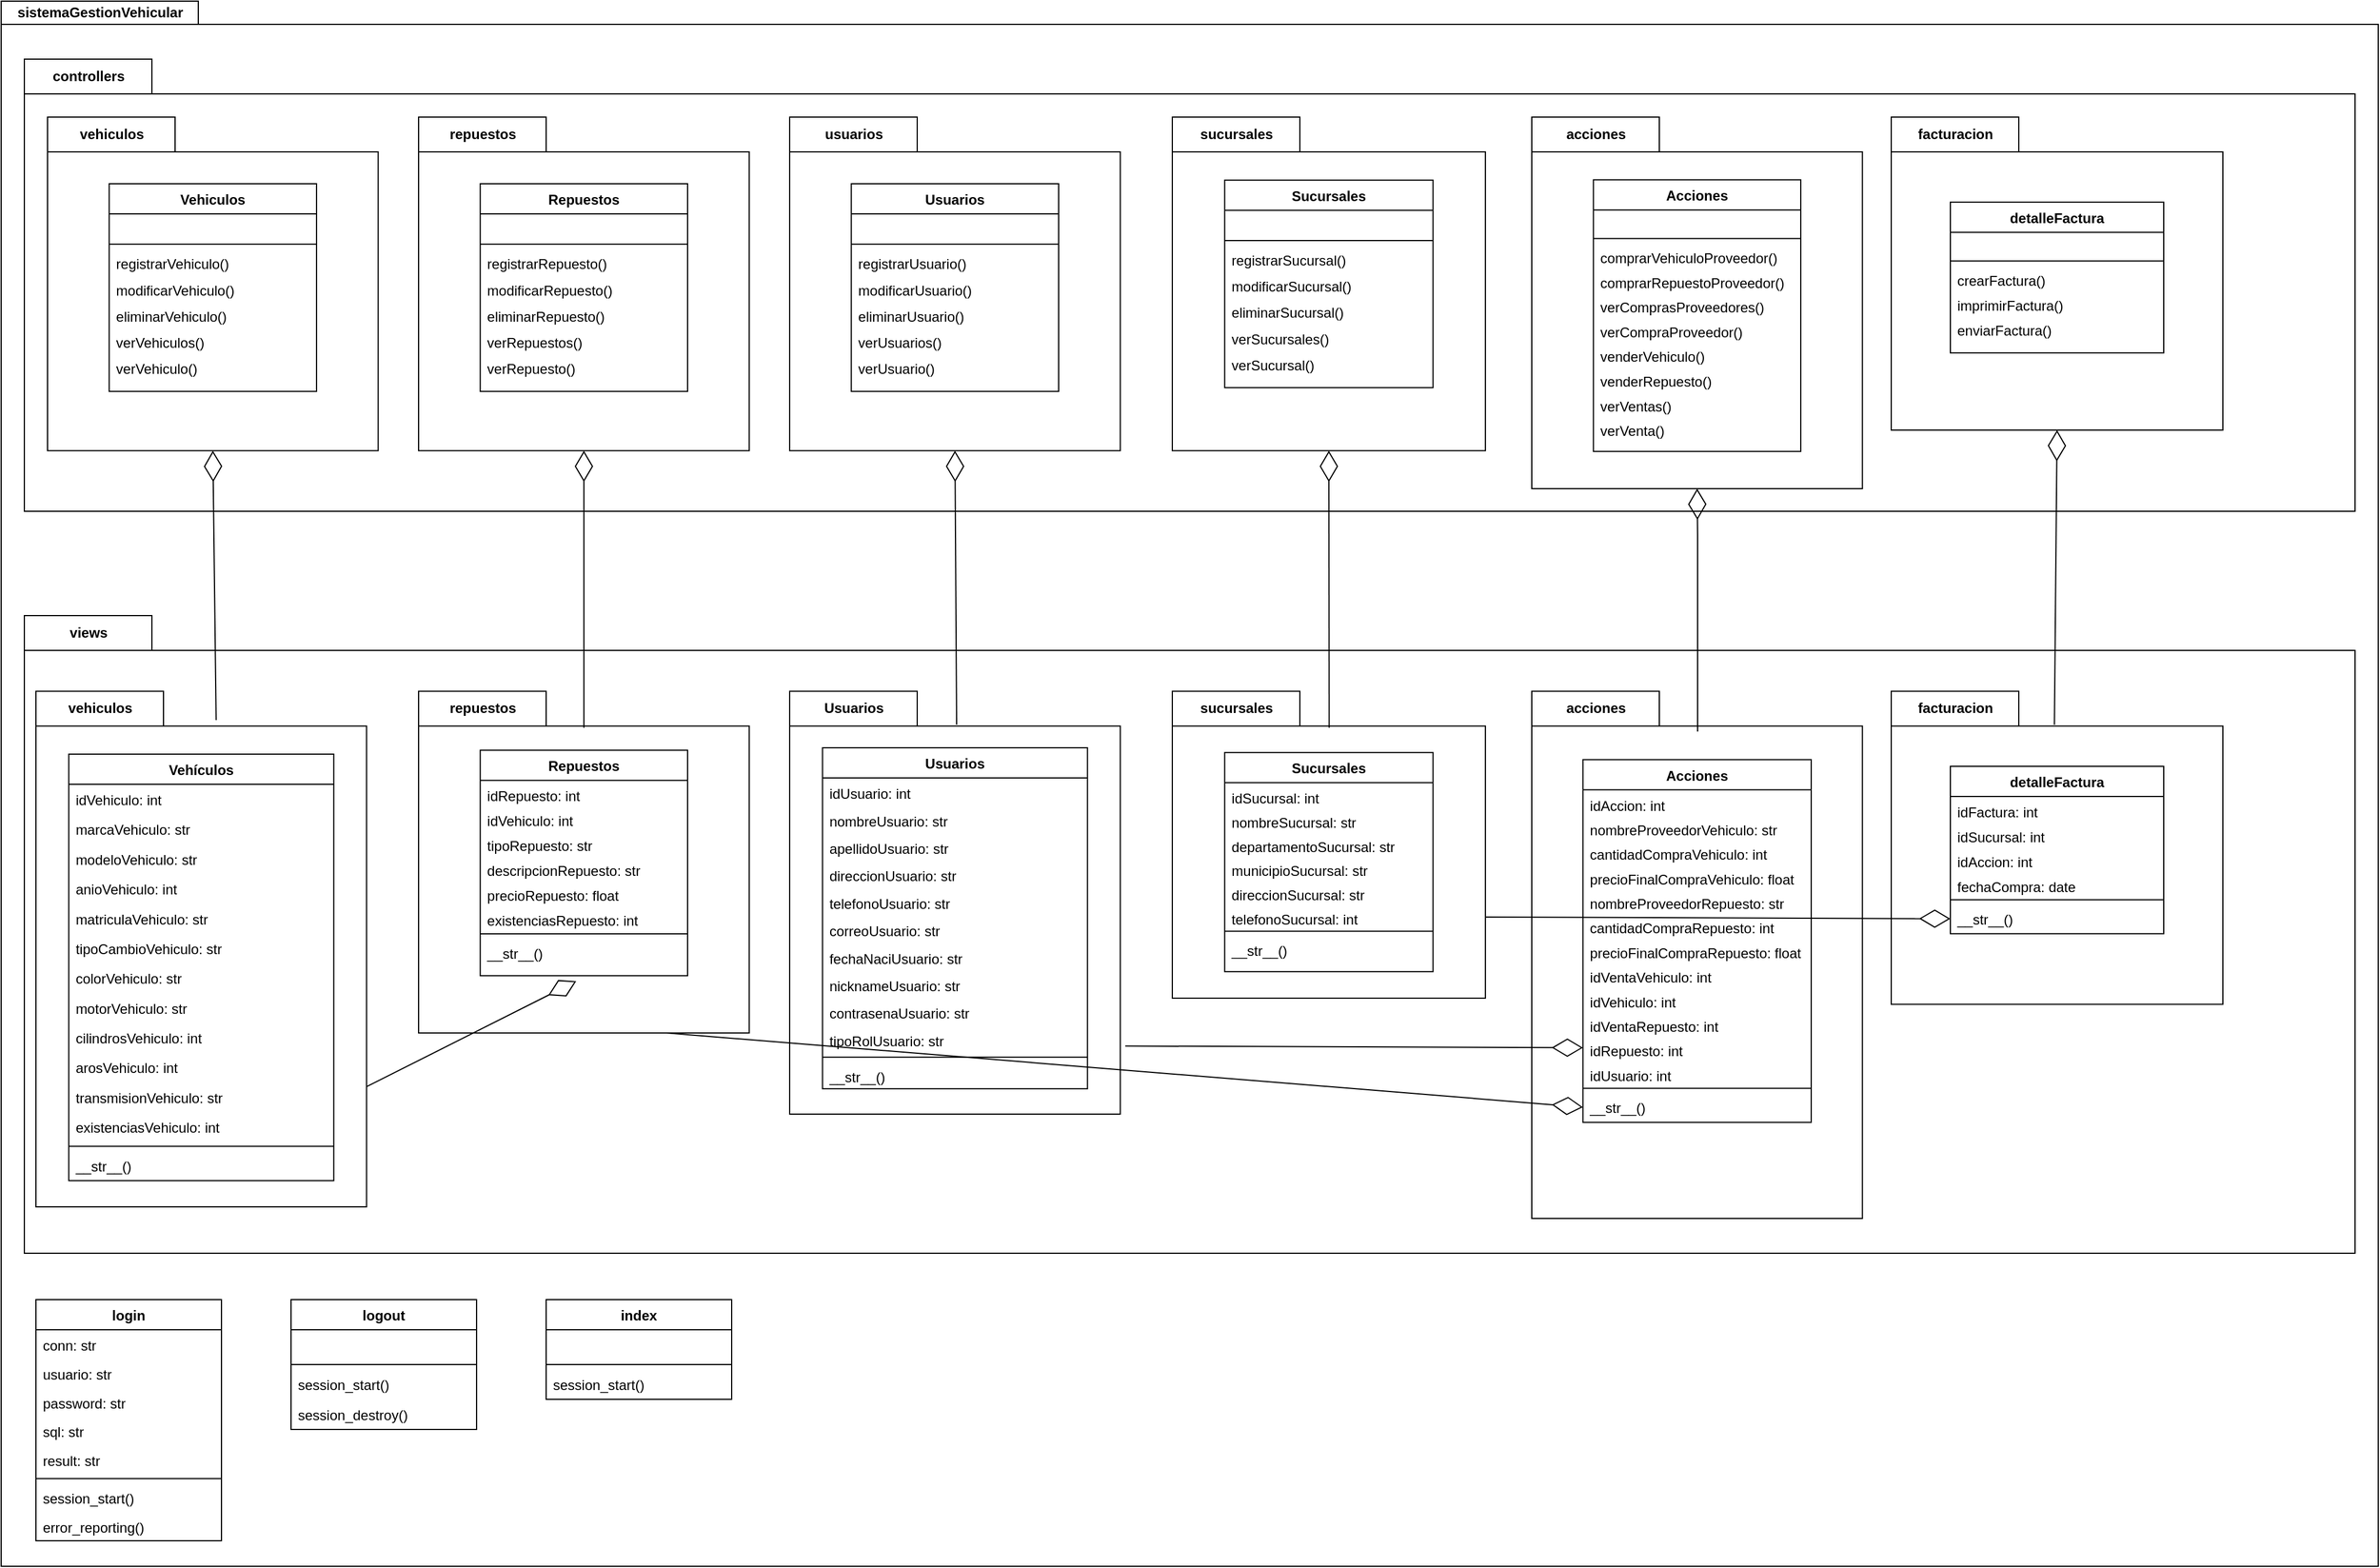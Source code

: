 <mxfile version="20.2.3" type="device"><diagram id="C5RBs43oDa-KdzZeNtuy" name="Page-1"><mxGraphModel dx="1730" dy="2134" grid="1" gridSize="10" guides="1" tooltips="1" connect="1" arrows="1" fold="1" page="1" pageScale="1" pageWidth="827" pageHeight="1169" math="0" shadow="0"><root><mxCell id="WIyWlLk6GJQsqaUBKTNV-0"/><mxCell id="WIyWlLk6GJQsqaUBKTNV-1" parent="WIyWlLk6GJQsqaUBKTNV-0"/><mxCell id="RVCmtod-pT1mDQ_tvfXK-2" value="sistemaGestionVehicular" style="shape=folder;fontStyle=1;tabWidth=170;tabHeight=20;tabPosition=left;html=1;boundedLbl=1;labelInHeader=1;container=1;collapsible=0;" parent="WIyWlLk6GJQsqaUBKTNV-1" vertex="1"><mxGeometry x="30" y="-320" width="2050" height="1350" as="geometry"/></mxCell><mxCell id="RVCmtod-pT1mDQ_tvfXK-3" value="" style="html=1;strokeColor=none;resizeWidth=1;resizeHeight=1;fillColor=none;part=1;connectable=0;allowArrows=0;deletable=0;" parent="RVCmtod-pT1mDQ_tvfXK-2" vertex="1"><mxGeometry width="1413.669" height="744.053" relative="1" as="geometry"><mxPoint y="30" as="offset"/></mxGeometry></mxCell><mxCell id="RVCmtod-pT1mDQ_tvfXK-4" value="login" style="swimlane;fontStyle=1;align=center;verticalAlign=top;childLayout=stackLayout;horizontal=1;startSize=26;horizontalStack=0;resizeParent=1;resizeParentMax=0;resizeLast=0;collapsible=1;marginBottom=0;" parent="RVCmtod-pT1mDQ_tvfXK-2" vertex="1"><mxGeometry x="30" y="1120.0" width="160" height="207.943" as="geometry"/></mxCell><mxCell id="RVCmtod-pT1mDQ_tvfXK-5" value="conn: str" style="text;strokeColor=none;fillColor=none;align=left;verticalAlign=top;spacingLeft=4;spacingRight=4;overflow=hidden;rotatable=0;points=[[0,0.5],[1,0.5]];portConstraint=eastwest;" parent="RVCmtod-pT1mDQ_tvfXK-4" vertex="1"><mxGeometry y="26" width="160" height="24.898" as="geometry"/></mxCell><mxCell id="RVCmtod-pT1mDQ_tvfXK-11" value="usuario: str" style="text;strokeColor=none;fillColor=none;align=left;verticalAlign=top;spacingLeft=4;spacingRight=4;overflow=hidden;rotatable=0;points=[[0,0.5],[1,0.5]];portConstraint=eastwest;" parent="RVCmtod-pT1mDQ_tvfXK-4" vertex="1"><mxGeometry y="50.898" width="160" height="24.898" as="geometry"/></mxCell><mxCell id="RVCmtod-pT1mDQ_tvfXK-12" value="password: str" style="text;strokeColor=none;fillColor=none;align=left;verticalAlign=top;spacingLeft=4;spacingRight=4;overflow=hidden;rotatable=0;points=[[0,0.5],[1,0.5]];portConstraint=eastwest;" parent="RVCmtod-pT1mDQ_tvfXK-4" vertex="1"><mxGeometry y="75.795" width="160" height="24.898" as="geometry"/></mxCell><mxCell id="RVCmtod-pT1mDQ_tvfXK-14" value="sql: str" style="text;strokeColor=none;fillColor=none;align=left;verticalAlign=top;spacingLeft=4;spacingRight=4;overflow=hidden;rotatable=0;points=[[0,0.5],[1,0.5]];portConstraint=eastwest;" parent="RVCmtod-pT1mDQ_tvfXK-4" vertex="1"><mxGeometry y="100.693" width="160" height="24.898" as="geometry"/></mxCell><mxCell id="RVCmtod-pT1mDQ_tvfXK-13" value="result: str" style="text;strokeColor=none;fillColor=none;align=left;verticalAlign=top;spacingLeft=4;spacingRight=4;overflow=hidden;rotatable=0;points=[[0,0.5],[1,0.5]];portConstraint=eastwest;" parent="RVCmtod-pT1mDQ_tvfXK-4" vertex="1"><mxGeometry y="125.59" width="160" height="24.898" as="geometry"/></mxCell><mxCell id="RVCmtod-pT1mDQ_tvfXK-6" value="" style="line;strokeWidth=1;fillColor=none;align=left;verticalAlign=middle;spacingTop=-1;spacingLeft=3;spacingRight=3;rotatable=0;labelPosition=right;points=[];portConstraint=eastwest;" parent="RVCmtod-pT1mDQ_tvfXK-4" vertex="1"><mxGeometry y="150.488" width="160" height="7.661" as="geometry"/></mxCell><mxCell id="RVCmtod-pT1mDQ_tvfXK-7" value="session_start()" style="text;strokeColor=none;fillColor=none;align=left;verticalAlign=top;spacingLeft=4;spacingRight=4;overflow=hidden;rotatable=0;points=[[0,0.5],[1,0.5]];portConstraint=eastwest;" parent="RVCmtod-pT1mDQ_tvfXK-4" vertex="1"><mxGeometry y="158.148" width="160" height="24.898" as="geometry"/></mxCell><mxCell id="RVCmtod-pT1mDQ_tvfXK-10" value="error_reporting()" style="text;strokeColor=none;fillColor=none;align=left;verticalAlign=top;spacingLeft=4;spacingRight=4;overflow=hidden;rotatable=0;points=[[0,0.5],[1,0.5]];portConstraint=eastwest;" parent="RVCmtod-pT1mDQ_tvfXK-4" vertex="1"><mxGeometry y="183.046" width="160" height="24.898" as="geometry"/></mxCell><mxCell id="RVCmtod-pT1mDQ_tvfXK-15" value="logout" style="swimlane;fontStyle=1;align=center;verticalAlign=top;childLayout=stackLayout;horizontal=1;startSize=26;horizontalStack=0;resizeParent=1;resizeParentMax=0;resizeLast=0;collapsible=1;marginBottom=0;" parent="RVCmtod-pT1mDQ_tvfXK-2" vertex="1"><mxGeometry x="250" y="1120" width="160" height="112" as="geometry"/></mxCell><mxCell id="RVCmtod-pT1mDQ_tvfXK-16" value=" " style="text;strokeColor=none;fillColor=none;align=left;verticalAlign=top;spacingLeft=4;spacingRight=4;overflow=hidden;rotatable=0;points=[[0,0.5],[1,0.5]];portConstraint=eastwest;" parent="RVCmtod-pT1mDQ_tvfXK-15" vertex="1"><mxGeometry y="26" width="160" height="26" as="geometry"/></mxCell><mxCell id="RVCmtod-pT1mDQ_tvfXK-17" value="" style="line;strokeWidth=1;fillColor=none;align=left;verticalAlign=middle;spacingTop=-1;spacingLeft=3;spacingRight=3;rotatable=0;labelPosition=right;points=[];portConstraint=eastwest;" parent="RVCmtod-pT1mDQ_tvfXK-15" vertex="1"><mxGeometry y="52" width="160" height="8" as="geometry"/></mxCell><mxCell id="RVCmtod-pT1mDQ_tvfXK-21" value="session_start()" style="text;strokeColor=none;fillColor=none;align=left;verticalAlign=top;spacingLeft=4;spacingRight=4;overflow=hidden;rotatable=0;points=[[0,0.5],[1,0.5]];portConstraint=eastwest;" parent="RVCmtod-pT1mDQ_tvfXK-15" vertex="1"><mxGeometry y="60" width="160" height="26" as="geometry"/></mxCell><mxCell id="RVCmtod-pT1mDQ_tvfXK-18" value="session_destroy()" style="text;strokeColor=none;fillColor=none;align=left;verticalAlign=top;spacingLeft=4;spacingRight=4;overflow=hidden;rotatable=0;points=[[0,0.5],[1,0.5]];portConstraint=eastwest;" parent="RVCmtod-pT1mDQ_tvfXK-15" vertex="1"><mxGeometry y="86" width="160" height="26" as="geometry"/></mxCell><mxCell id="bE-_r7LvuM3rxq8AzSIf-234" value="index" style="swimlane;fontStyle=1;align=center;verticalAlign=top;childLayout=stackLayout;horizontal=1;startSize=26;horizontalStack=0;resizeParent=1;resizeParentMax=0;resizeLast=0;collapsible=1;marginBottom=0;" vertex="1" parent="RVCmtod-pT1mDQ_tvfXK-2"><mxGeometry x="470" y="1120" width="160" height="86" as="geometry"/></mxCell><mxCell id="bE-_r7LvuM3rxq8AzSIf-235" value=" " style="text;strokeColor=none;fillColor=none;align=left;verticalAlign=top;spacingLeft=4;spacingRight=4;overflow=hidden;rotatable=0;points=[[0,0.5],[1,0.5]];portConstraint=eastwest;" vertex="1" parent="bE-_r7LvuM3rxq8AzSIf-234"><mxGeometry y="26" width="160" height="26" as="geometry"/></mxCell><mxCell id="bE-_r7LvuM3rxq8AzSIf-236" value="" style="line;strokeWidth=1;fillColor=none;align=left;verticalAlign=middle;spacingTop=-1;spacingLeft=3;spacingRight=3;rotatable=0;labelPosition=right;points=[];portConstraint=eastwest;" vertex="1" parent="bE-_r7LvuM3rxq8AzSIf-234"><mxGeometry y="52" width="160" height="8" as="geometry"/></mxCell><mxCell id="bE-_r7LvuM3rxq8AzSIf-237" value="session_start()" style="text;strokeColor=none;fillColor=none;align=left;verticalAlign=top;spacingLeft=4;spacingRight=4;overflow=hidden;rotatable=0;points=[[0,0.5],[1,0.5]];portConstraint=eastwest;" vertex="1" parent="bE-_r7LvuM3rxq8AzSIf-234"><mxGeometry y="60" width="160" height="26" as="geometry"/></mxCell><mxCell id="RVCmtod-pT1mDQ_tvfXK-27" value="controllers" style="shape=folder;fontStyle=1;tabWidth=110;tabHeight=30;tabPosition=left;html=1;boundedLbl=1;labelInHeader=1;container=1;collapsible=0;" parent="RVCmtod-pT1mDQ_tvfXK-2" vertex="1"><mxGeometry x="20" y="50" width="2010" height="390" as="geometry"/></mxCell><mxCell id="RVCmtod-pT1mDQ_tvfXK-28" value="" style="html=1;strokeColor=none;resizeWidth=1;resizeHeight=1;fillColor=none;part=1;connectable=0;allowArrows=0;deletable=0;" parent="RVCmtod-pT1mDQ_tvfXK-27" vertex="1"><mxGeometry width="1546.568" height="211.406" relative="1" as="geometry"><mxPoint y="30" as="offset"/></mxGeometry></mxCell><mxCell id="bE-_r7LvuM3rxq8AzSIf-43" value="vehiculos" style="shape=folder;fontStyle=1;tabWidth=110;tabHeight=30;tabPosition=left;html=1;boundedLbl=1;labelInHeader=1;container=1;collapsible=0;" vertex="1" parent="RVCmtod-pT1mDQ_tvfXK-27"><mxGeometry x="20" y="50.001" width="285.14" height="287.757" as="geometry"/></mxCell><mxCell id="bE-_r7LvuM3rxq8AzSIf-44" value="" style="html=1;strokeColor=none;resizeWidth=1;resizeHeight=1;fillColor=none;part=1;connectable=0;allowArrows=0;deletable=0;" vertex="1" parent="bE-_r7LvuM3rxq8AzSIf-43"><mxGeometry width="285.14" height="139.639" relative="1" as="geometry"><mxPoint y="30" as="offset"/></mxGeometry></mxCell><mxCell id="bE-_r7LvuM3rxq8AzSIf-45" value="Vehiculos" style="swimlane;fontStyle=1;align=center;verticalAlign=top;childLayout=stackLayout;horizontal=1;startSize=26;horizontalStack=0;resizeParent=1;resizeParentMax=0;resizeLast=0;collapsible=1;marginBottom=0;" vertex="1" parent="bE-_r7LvuM3rxq8AzSIf-43"><mxGeometry x="53.163" y="57.556" width="178.81" height="179.103" as="geometry"/></mxCell><mxCell id="bE-_r7LvuM3rxq8AzSIf-46" value=" " style="text;strokeColor=none;fillColor=none;align=left;verticalAlign=top;spacingLeft=4;spacingRight=4;overflow=hidden;rotatable=0;points=[[0,0.5],[1,0.5]];portConstraint=eastwest;" vertex="1" parent="bE-_r7LvuM3rxq8AzSIf-45"><mxGeometry y="26" width="178.81" height="22.628" as="geometry"/></mxCell><mxCell id="bE-_r7LvuM3rxq8AzSIf-47" value="" style="line;strokeWidth=1;fillColor=none;align=left;verticalAlign=middle;spacingTop=-1;spacingLeft=3;spacingRight=3;rotatable=0;labelPosition=right;points=[];portConstraint=eastwest;" vertex="1" parent="bE-_r7LvuM3rxq8AzSIf-45"><mxGeometry y="48.628" width="178.81" height="6.962" as="geometry"/></mxCell><mxCell id="bE-_r7LvuM3rxq8AzSIf-48" value="registrarVehiculo()" style="text;strokeColor=none;fillColor=none;align=left;verticalAlign=top;spacingLeft=4;spacingRight=4;overflow=hidden;rotatable=0;points=[[0,0.5],[1,0.5]];portConstraint=eastwest;" vertex="1" parent="bE-_r7LvuM3rxq8AzSIf-45"><mxGeometry y="55.59" width="178.81" height="22.628" as="geometry"/></mxCell><mxCell id="bE-_r7LvuM3rxq8AzSIf-49" value="modificarVehiculo()" style="text;strokeColor=none;fillColor=none;align=left;verticalAlign=top;spacingLeft=4;spacingRight=4;overflow=hidden;rotatable=0;points=[[0,0.5],[1,0.5]];portConstraint=eastwest;" vertex="1" parent="bE-_r7LvuM3rxq8AzSIf-45"><mxGeometry y="78.217" width="178.81" height="22.628" as="geometry"/></mxCell><mxCell id="bE-_r7LvuM3rxq8AzSIf-50" value="eliminarVehiculo()" style="text;strokeColor=none;fillColor=none;align=left;verticalAlign=top;spacingLeft=4;spacingRight=4;overflow=hidden;rotatable=0;points=[[0,0.5],[1,0.5]];portConstraint=eastwest;" vertex="1" parent="bE-_r7LvuM3rxq8AzSIf-45"><mxGeometry y="100.845" width="178.81" height="22.628" as="geometry"/></mxCell><mxCell id="bE-_r7LvuM3rxq8AzSIf-51" value="verVehiculos()" style="text;strokeColor=none;fillColor=none;align=left;verticalAlign=top;spacingLeft=4;spacingRight=4;overflow=hidden;rotatable=0;points=[[0,0.5],[1,0.5]];portConstraint=eastwest;" vertex="1" parent="bE-_r7LvuM3rxq8AzSIf-45"><mxGeometry y="123.472" width="178.81" height="22.628" as="geometry"/></mxCell><mxCell id="bE-_r7LvuM3rxq8AzSIf-52" value="verVehiculo()" style="text;strokeColor=none;fillColor=none;align=left;verticalAlign=top;spacingLeft=4;spacingRight=4;overflow=hidden;rotatable=0;points=[[0,0.5],[1,0.5]];portConstraint=eastwest;" vertex="1" parent="bE-_r7LvuM3rxq8AzSIf-45"><mxGeometry y="146.1" width="178.81" height="33.003" as="geometry"/></mxCell><mxCell id="bE-_r7LvuM3rxq8AzSIf-32" value="repuestos" style="shape=folder;fontStyle=1;tabWidth=110;tabHeight=30;tabPosition=left;html=1;boundedLbl=1;labelInHeader=1;container=1;collapsible=0;" vertex="1" parent="RVCmtod-pT1mDQ_tvfXK-27"><mxGeometry x="340" y="50.001" width="285.14" height="287.757" as="geometry"/></mxCell><mxCell id="bE-_r7LvuM3rxq8AzSIf-33" value="" style="html=1;strokeColor=none;resizeWidth=1;resizeHeight=1;fillColor=none;part=1;connectable=0;allowArrows=0;deletable=0;" vertex="1" parent="bE-_r7LvuM3rxq8AzSIf-32"><mxGeometry width="285.14" height="139.639" relative="1" as="geometry"><mxPoint y="30" as="offset"/></mxGeometry></mxCell><mxCell id="bE-_r7LvuM3rxq8AzSIf-34" value="Repuestos" style="swimlane;fontStyle=1;align=center;verticalAlign=top;childLayout=stackLayout;horizontal=1;startSize=26;horizontalStack=0;resizeParent=1;resizeParentMax=0;resizeLast=0;collapsible=1;marginBottom=0;" vertex="1" parent="bE-_r7LvuM3rxq8AzSIf-32"><mxGeometry x="53.163" y="57.556" width="178.81" height="179.103" as="geometry"/></mxCell><mxCell id="bE-_r7LvuM3rxq8AzSIf-35" value=" " style="text;strokeColor=none;fillColor=none;align=left;verticalAlign=top;spacingLeft=4;spacingRight=4;overflow=hidden;rotatable=0;points=[[0,0.5],[1,0.5]];portConstraint=eastwest;" vertex="1" parent="bE-_r7LvuM3rxq8AzSIf-34"><mxGeometry y="26" width="178.81" height="22.628" as="geometry"/></mxCell><mxCell id="bE-_r7LvuM3rxq8AzSIf-36" value="" style="line;strokeWidth=1;fillColor=none;align=left;verticalAlign=middle;spacingTop=-1;spacingLeft=3;spacingRight=3;rotatable=0;labelPosition=right;points=[];portConstraint=eastwest;" vertex="1" parent="bE-_r7LvuM3rxq8AzSIf-34"><mxGeometry y="48.628" width="178.81" height="6.962" as="geometry"/></mxCell><mxCell id="bE-_r7LvuM3rxq8AzSIf-37" value="registrarRepuesto()" style="text;strokeColor=none;fillColor=none;align=left;verticalAlign=top;spacingLeft=4;spacingRight=4;overflow=hidden;rotatable=0;points=[[0,0.5],[1,0.5]];portConstraint=eastwest;" vertex="1" parent="bE-_r7LvuM3rxq8AzSIf-34"><mxGeometry y="55.59" width="178.81" height="22.628" as="geometry"/></mxCell><mxCell id="bE-_r7LvuM3rxq8AzSIf-38" value="modificarRepuesto()" style="text;strokeColor=none;fillColor=none;align=left;verticalAlign=top;spacingLeft=4;spacingRight=4;overflow=hidden;rotatable=0;points=[[0,0.5],[1,0.5]];portConstraint=eastwest;" vertex="1" parent="bE-_r7LvuM3rxq8AzSIf-34"><mxGeometry y="78.217" width="178.81" height="22.628" as="geometry"/></mxCell><mxCell id="bE-_r7LvuM3rxq8AzSIf-39" value="eliminarRepuesto()" style="text;strokeColor=none;fillColor=none;align=left;verticalAlign=top;spacingLeft=4;spacingRight=4;overflow=hidden;rotatable=0;points=[[0,0.5],[1,0.5]];portConstraint=eastwest;" vertex="1" parent="bE-_r7LvuM3rxq8AzSIf-34"><mxGeometry y="100.845" width="178.81" height="22.628" as="geometry"/></mxCell><mxCell id="bE-_r7LvuM3rxq8AzSIf-40" value="verRepuestos()" style="text;strokeColor=none;fillColor=none;align=left;verticalAlign=top;spacingLeft=4;spacingRight=4;overflow=hidden;rotatable=0;points=[[0,0.5],[1,0.5]];portConstraint=eastwest;" vertex="1" parent="bE-_r7LvuM3rxq8AzSIf-34"><mxGeometry y="123.472" width="178.81" height="22.628" as="geometry"/></mxCell><mxCell id="bE-_r7LvuM3rxq8AzSIf-41" value="verRepuesto()" style="text;strokeColor=none;fillColor=none;align=left;verticalAlign=top;spacingLeft=4;spacingRight=4;overflow=hidden;rotatable=0;points=[[0,0.5],[1,0.5]];portConstraint=eastwest;" vertex="1" parent="bE-_r7LvuM3rxq8AzSIf-34"><mxGeometry y="146.1" width="178.81" height="33.003" as="geometry"/></mxCell><mxCell id="RVCmtod-pT1mDQ_tvfXK-29" value="usuarios" style="shape=folder;fontStyle=1;tabWidth=110;tabHeight=30;tabPosition=left;html=1;boundedLbl=1;labelInHeader=1;container=1;collapsible=0;" parent="RVCmtod-pT1mDQ_tvfXK-27" vertex="1"><mxGeometry x="660" y="50.001" width="285.14" height="287.757" as="geometry"/></mxCell><mxCell id="RVCmtod-pT1mDQ_tvfXK-30" value="" style="html=1;strokeColor=none;resizeWidth=1;resizeHeight=1;fillColor=none;part=1;connectable=0;allowArrows=0;deletable=0;" parent="RVCmtod-pT1mDQ_tvfXK-29" vertex="1"><mxGeometry width="285.14" height="139.639" relative="1" as="geometry"><mxPoint y="30" as="offset"/></mxGeometry></mxCell><mxCell id="bE-_r7LvuM3rxq8AzSIf-16" value="Usuarios" style="swimlane;fontStyle=1;align=center;verticalAlign=top;childLayout=stackLayout;horizontal=1;startSize=26;horizontalStack=0;resizeParent=1;resizeParentMax=0;resizeLast=0;collapsible=1;marginBottom=0;" vertex="1" parent="RVCmtod-pT1mDQ_tvfXK-29"><mxGeometry x="53.16" y="57.553" width="178.81" height="179.103" as="geometry"/></mxCell><mxCell id="bE-_r7LvuM3rxq8AzSIf-17" value=" " style="text;strokeColor=none;fillColor=none;align=left;verticalAlign=top;spacingLeft=4;spacingRight=4;overflow=hidden;rotatable=0;points=[[0,0.5],[1,0.5]];portConstraint=eastwest;" vertex="1" parent="bE-_r7LvuM3rxq8AzSIf-16"><mxGeometry y="26" width="178.81" height="22.628" as="geometry"/></mxCell><mxCell id="bE-_r7LvuM3rxq8AzSIf-26" value="" style="line;strokeWidth=1;fillColor=none;align=left;verticalAlign=middle;spacingTop=-1;spacingLeft=3;spacingRight=3;rotatable=0;labelPosition=right;points=[];portConstraint=eastwest;" vertex="1" parent="bE-_r7LvuM3rxq8AzSIf-16"><mxGeometry y="48.628" width="178.81" height="6.962" as="geometry"/></mxCell><mxCell id="bE-_r7LvuM3rxq8AzSIf-27" value="registrarUsuario()" style="text;strokeColor=none;fillColor=none;align=left;verticalAlign=top;spacingLeft=4;spacingRight=4;overflow=hidden;rotatable=0;points=[[0,0.5],[1,0.5]];portConstraint=eastwest;" vertex="1" parent="bE-_r7LvuM3rxq8AzSIf-16"><mxGeometry y="55.59" width="178.81" height="22.628" as="geometry"/></mxCell><mxCell id="bE-_r7LvuM3rxq8AzSIf-28" value="modificarUsuario()" style="text;strokeColor=none;fillColor=none;align=left;verticalAlign=top;spacingLeft=4;spacingRight=4;overflow=hidden;rotatable=0;points=[[0,0.5],[1,0.5]];portConstraint=eastwest;" vertex="1" parent="bE-_r7LvuM3rxq8AzSIf-16"><mxGeometry y="78.217" width="178.81" height="22.628" as="geometry"/></mxCell><mxCell id="bE-_r7LvuM3rxq8AzSIf-29" value="eliminarUsuario()" style="text;strokeColor=none;fillColor=none;align=left;verticalAlign=top;spacingLeft=4;spacingRight=4;overflow=hidden;rotatable=0;points=[[0,0.5],[1,0.5]];portConstraint=eastwest;" vertex="1" parent="bE-_r7LvuM3rxq8AzSIf-16"><mxGeometry y="100.845" width="178.81" height="22.628" as="geometry"/></mxCell><mxCell id="bE-_r7LvuM3rxq8AzSIf-30" value="verUsuarios()" style="text;strokeColor=none;fillColor=none;align=left;verticalAlign=top;spacingLeft=4;spacingRight=4;overflow=hidden;rotatable=0;points=[[0,0.5],[1,0.5]];portConstraint=eastwest;" vertex="1" parent="bE-_r7LvuM3rxq8AzSIf-16"><mxGeometry y="123.472" width="178.81" height="22.628" as="geometry"/></mxCell><mxCell id="bE-_r7LvuM3rxq8AzSIf-31" value="verUsuario()" style="text;strokeColor=none;fillColor=none;align=left;verticalAlign=top;spacingLeft=4;spacingRight=4;overflow=hidden;rotatable=0;points=[[0,0.5],[1,0.5]];portConstraint=eastwest;" vertex="1" parent="bE-_r7LvuM3rxq8AzSIf-16"><mxGeometry y="146.1" width="178.81" height="33.003" as="geometry"/></mxCell><mxCell id="bE-_r7LvuM3rxq8AzSIf-53" value="sucursales" style="shape=folder;fontStyle=1;tabWidth=110;tabHeight=30;tabPosition=left;html=1;boundedLbl=1;labelInHeader=1;container=1;collapsible=0;" vertex="1" parent="RVCmtod-pT1mDQ_tvfXK-27"><mxGeometry x="990" y="50" width="270" height="287.76" as="geometry"/></mxCell><mxCell id="bE-_r7LvuM3rxq8AzSIf-54" value="" style="html=1;strokeColor=none;resizeWidth=1;resizeHeight=1;fillColor=none;part=1;connectable=0;allowArrows=0;deletable=0;" vertex="1" parent="bE-_r7LvuM3rxq8AzSIf-53"><mxGeometry width="270" height="139.641" relative="1" as="geometry"><mxPoint y="30" as="offset"/></mxGeometry></mxCell><mxCell id="bE-_r7LvuM3rxq8AzSIf-55" value="Sucursales" style="swimlane;fontStyle=1;align=center;verticalAlign=top;childLayout=stackLayout;horizontal=1;startSize=26;horizontalStack=0;resizeParent=1;resizeParentMax=0;resizeLast=0;collapsible=1;marginBottom=0;" vertex="1" parent="bE-_r7LvuM3rxq8AzSIf-53"><mxGeometry x="45.17" y="54.33" width="179.66" height="179.105" as="geometry"/></mxCell><mxCell id="bE-_r7LvuM3rxq8AzSIf-56" value=" " style="text;strokeColor=none;fillColor=none;align=left;verticalAlign=top;spacingLeft=4;spacingRight=4;overflow=hidden;rotatable=0;points=[[0,0.5],[1,0.5]];portConstraint=eastwest;" vertex="1" parent="bE-_r7LvuM3rxq8AzSIf-55"><mxGeometry y="26" width="179.66" height="22.628" as="geometry"/></mxCell><mxCell id="bE-_r7LvuM3rxq8AzSIf-57" value="" style="line;strokeWidth=1;fillColor=none;align=left;verticalAlign=middle;spacingTop=-1;spacingLeft=3;spacingRight=3;rotatable=0;labelPosition=right;points=[];portConstraint=eastwest;" vertex="1" parent="bE-_r7LvuM3rxq8AzSIf-55"><mxGeometry y="48.628" width="179.66" height="6.962" as="geometry"/></mxCell><mxCell id="bE-_r7LvuM3rxq8AzSIf-58" value="registrarSucursal()" style="text;strokeColor=none;fillColor=none;align=left;verticalAlign=top;spacingLeft=4;spacingRight=4;overflow=hidden;rotatable=0;points=[[0,0.5],[1,0.5]];portConstraint=eastwest;" vertex="1" parent="bE-_r7LvuM3rxq8AzSIf-55"><mxGeometry y="55.59" width="179.66" height="22.628" as="geometry"/></mxCell><mxCell id="bE-_r7LvuM3rxq8AzSIf-59" value="modificarSucursal()" style="text;strokeColor=none;fillColor=none;align=left;verticalAlign=top;spacingLeft=4;spacingRight=4;overflow=hidden;rotatable=0;points=[[0,0.5],[1,0.5]];portConstraint=eastwest;" vertex="1" parent="bE-_r7LvuM3rxq8AzSIf-55"><mxGeometry y="78.218" width="179.66" height="22.628" as="geometry"/></mxCell><mxCell id="bE-_r7LvuM3rxq8AzSIf-60" value="eliminarSucursal()" style="text;strokeColor=none;fillColor=none;align=left;verticalAlign=top;spacingLeft=4;spacingRight=4;overflow=hidden;rotatable=0;points=[[0,0.5],[1,0.5]];portConstraint=eastwest;" vertex="1" parent="bE-_r7LvuM3rxq8AzSIf-55"><mxGeometry y="100.846" width="179.66" height="22.628" as="geometry"/></mxCell><mxCell id="bE-_r7LvuM3rxq8AzSIf-61" value="verSucursales()" style="text;strokeColor=none;fillColor=none;align=left;verticalAlign=top;spacingLeft=4;spacingRight=4;overflow=hidden;rotatable=0;points=[[0,0.5],[1,0.5]];portConstraint=eastwest;" vertex="1" parent="bE-_r7LvuM3rxq8AzSIf-55"><mxGeometry y="123.473" width="179.66" height="22.628" as="geometry"/></mxCell><mxCell id="bE-_r7LvuM3rxq8AzSIf-62" value="verSucursal()" style="text;strokeColor=none;fillColor=none;align=left;verticalAlign=top;spacingLeft=4;spacingRight=4;overflow=hidden;rotatable=0;points=[[0,0.5],[1,0.5]];portConstraint=eastwest;" vertex="1" parent="bE-_r7LvuM3rxq8AzSIf-55"><mxGeometry y="146.101" width="179.66" height="33.004" as="geometry"/></mxCell><mxCell id="bE-_r7LvuM3rxq8AzSIf-63" value="acciones" style="shape=folder;fontStyle=1;tabWidth=110;tabHeight=30;tabPosition=left;html=1;boundedLbl=1;labelInHeader=1;container=1;collapsible=0;" vertex="1" parent="RVCmtod-pT1mDQ_tvfXK-27"><mxGeometry x="1300" y="50" width="285.14" height="320.46" as="geometry"/></mxCell><mxCell id="bE-_r7LvuM3rxq8AzSIf-64" value="" style="html=1;strokeColor=none;resizeWidth=1;resizeHeight=1;fillColor=none;part=1;connectable=0;allowArrows=0;deletable=0;" vertex="1" parent="bE-_r7LvuM3rxq8AzSIf-63"><mxGeometry width="285.14" height="155.509" relative="1" as="geometry"><mxPoint y="30" as="offset"/></mxGeometry></mxCell><mxCell id="bE-_r7LvuM3rxq8AzSIf-65" value="Acciones" style="swimlane;fontStyle=1;align=center;verticalAlign=top;childLayout=stackLayout;horizontal=1;startSize=26;horizontalStack=0;resizeParent=1;resizeParentMax=0;resizeLast=0;collapsible=1;marginBottom=0;" vertex="1" parent="bE-_r7LvuM3rxq8AzSIf-63"><mxGeometry x="53.16" y="54.171" width="178.81" height="234.222" as="geometry"/></mxCell><mxCell id="bE-_r7LvuM3rxq8AzSIf-66" value=" " style="text;strokeColor=none;fillColor=none;align=left;verticalAlign=top;spacingLeft=4;spacingRight=4;overflow=hidden;rotatable=0;points=[[0,0.5],[1,0.5]];portConstraint=eastwest;" vertex="1" parent="bE-_r7LvuM3rxq8AzSIf-65"><mxGeometry y="26" width="178.81" height="21.298" as="geometry"/></mxCell><mxCell id="bE-_r7LvuM3rxq8AzSIf-67" value="" style="line;strokeWidth=1;fillColor=none;align=left;verticalAlign=middle;spacingTop=-1;spacingLeft=3;spacingRight=3;rotatable=0;labelPosition=right;points=[];portConstraint=eastwest;" vertex="1" parent="bE-_r7LvuM3rxq8AzSIf-65"><mxGeometry y="47.298" width="178.81" height="6.553" as="geometry"/></mxCell><mxCell id="bE-_r7LvuM3rxq8AzSIf-73" value="comprarVehiculoProveedor()" style="text;strokeColor=none;fillColor=none;align=left;verticalAlign=top;spacingLeft=4;spacingRight=4;overflow=hidden;rotatable=0;points=[[0,0.5],[1,0.5]];portConstraint=eastwest;" vertex="1" parent="bE-_r7LvuM3rxq8AzSIf-65"><mxGeometry y="53.852" width="178.81" height="21.298" as="geometry"/></mxCell><mxCell id="bE-_r7LvuM3rxq8AzSIf-74" value="comprarRepuestoProveedor()" style="text;strokeColor=none;fillColor=none;align=left;verticalAlign=top;spacingLeft=4;spacingRight=4;overflow=hidden;rotatable=0;points=[[0,0.5],[1,0.5]];portConstraint=eastwest;" vertex="1" parent="bE-_r7LvuM3rxq8AzSIf-65"><mxGeometry y="75.15" width="178.81" height="21.298" as="geometry"/></mxCell><mxCell id="bE-_r7LvuM3rxq8AzSIf-75" value="verComprasProveedores()" style="text;strokeColor=none;fillColor=none;align=left;verticalAlign=top;spacingLeft=4;spacingRight=4;overflow=hidden;rotatable=0;points=[[0,0.5],[1,0.5]];portConstraint=eastwest;" vertex="1" parent="bE-_r7LvuM3rxq8AzSIf-65"><mxGeometry y="96.448" width="178.81" height="21.298" as="geometry"/></mxCell><mxCell id="bE-_r7LvuM3rxq8AzSIf-76" value="verCompraProveedor()" style="text;strokeColor=none;fillColor=none;align=left;verticalAlign=top;spacingLeft=4;spacingRight=4;overflow=hidden;rotatable=0;points=[[0,0.5],[1,0.5]];portConstraint=eastwest;" vertex="1" parent="bE-_r7LvuM3rxq8AzSIf-65"><mxGeometry y="117.747" width="178.81" height="21.298" as="geometry"/></mxCell><mxCell id="bE-_r7LvuM3rxq8AzSIf-68" value="venderVehiculo()" style="text;strokeColor=none;fillColor=none;align=left;verticalAlign=top;spacingLeft=4;spacingRight=4;overflow=hidden;rotatable=0;points=[[0,0.5],[1,0.5]];portConstraint=eastwest;" vertex="1" parent="bE-_r7LvuM3rxq8AzSIf-65"><mxGeometry y="139.045" width="178.81" height="21.298" as="geometry"/></mxCell><mxCell id="bE-_r7LvuM3rxq8AzSIf-69" value="venderRepuesto()" style="text;strokeColor=none;fillColor=none;align=left;verticalAlign=top;spacingLeft=4;spacingRight=4;overflow=hidden;rotatable=0;points=[[0,0.5],[1,0.5]];portConstraint=eastwest;" vertex="1" parent="bE-_r7LvuM3rxq8AzSIf-65"><mxGeometry y="160.343" width="178.81" height="21.298" as="geometry"/></mxCell><mxCell id="bE-_r7LvuM3rxq8AzSIf-70" value="verVentas()" style="text;strokeColor=none;fillColor=none;align=left;verticalAlign=top;spacingLeft=4;spacingRight=4;overflow=hidden;rotatable=0;points=[[0,0.5],[1,0.5]];portConstraint=eastwest;" vertex="1" parent="bE-_r7LvuM3rxq8AzSIf-65"><mxGeometry y="181.641" width="178.81" height="21.298" as="geometry"/></mxCell><mxCell id="bE-_r7LvuM3rxq8AzSIf-71" value="verVenta()" style="text;strokeColor=none;fillColor=none;align=left;verticalAlign=top;spacingLeft=4;spacingRight=4;overflow=hidden;rotatable=0;points=[[0,0.5],[1,0.5]];portConstraint=eastwest;" vertex="1" parent="bE-_r7LvuM3rxq8AzSIf-65"><mxGeometry y="202.94" width="178.81" height="31.282" as="geometry"/></mxCell><mxCell id="bE-_r7LvuM3rxq8AzSIf-77" value="facturacion" style="shape=folder;fontStyle=1;tabWidth=110;tabHeight=30;tabPosition=left;html=1;boundedLbl=1;labelInHeader=1;container=1;collapsible=0;" vertex="1" parent="RVCmtod-pT1mDQ_tvfXK-27"><mxGeometry x="1610" y="50" width="286" height="270" as="geometry"/></mxCell><mxCell id="bE-_r7LvuM3rxq8AzSIf-78" value="" style="html=1;strokeColor=none;resizeWidth=1;resizeHeight=1;fillColor=none;part=1;connectable=0;allowArrows=0;deletable=0;" vertex="1" parent="bE-_r7LvuM3rxq8AzSIf-77"><mxGeometry width="286" height="131.022" relative="1" as="geometry"><mxPoint y="30" as="offset"/></mxGeometry></mxCell><mxCell id="bE-_r7LvuM3rxq8AzSIf-103" value="detalleFactura" style="swimlane;fontStyle=1;align=center;verticalAlign=top;childLayout=stackLayout;horizontal=1;startSize=26;horizontalStack=0;resizeParent=1;resizeParentMax=0;resizeLast=0;collapsible=1;marginBottom=0;" vertex="1" parent="bE-_r7LvuM3rxq8AzSIf-77"><mxGeometry x="51" y="73.34" width="184" height="129.997" as="geometry"/></mxCell><mxCell id="bE-_r7LvuM3rxq8AzSIf-104" value=" " style="text;strokeColor=none;fillColor=none;align=left;verticalAlign=top;spacingLeft=4;spacingRight=4;overflow=hidden;rotatable=0;points=[[0,0.5],[1,0.5]];portConstraint=eastwest;" vertex="1" parent="bE-_r7LvuM3rxq8AzSIf-103"><mxGeometry y="26" width="184" height="21.467" as="geometry"/></mxCell><mxCell id="bE-_r7LvuM3rxq8AzSIf-105" value="" style="line;strokeWidth=1;fillColor=none;align=left;verticalAlign=middle;spacingTop=-1;spacingLeft=3;spacingRight=3;rotatable=0;labelPosition=right;points=[];portConstraint=eastwest;" vertex="1" parent="bE-_r7LvuM3rxq8AzSIf-103"><mxGeometry y="47.467" width="184" height="6.605" as="geometry"/></mxCell><mxCell id="bE-_r7LvuM3rxq8AzSIf-106" value="crearFactura()" style="text;strokeColor=none;fillColor=none;align=left;verticalAlign=top;spacingLeft=4;spacingRight=4;overflow=hidden;rotatable=0;points=[[0,0.5],[1,0.5]];portConstraint=eastwest;" vertex="1" parent="bE-_r7LvuM3rxq8AzSIf-103"><mxGeometry y="54.072" width="184" height="21.467" as="geometry"/></mxCell><mxCell id="bE-_r7LvuM3rxq8AzSIf-107" value="imprimirFactura()" style="text;strokeColor=none;fillColor=none;align=left;verticalAlign=top;spacingLeft=4;spacingRight=4;overflow=hidden;rotatable=0;points=[[0,0.5],[1,0.5]];portConstraint=eastwest;" vertex="1" parent="bE-_r7LvuM3rxq8AzSIf-103"><mxGeometry y="75.54" width="184" height="21.467" as="geometry"/></mxCell><mxCell id="bE-_r7LvuM3rxq8AzSIf-108" value="enviarFactura()" style="text;strokeColor=none;fillColor=none;align=left;verticalAlign=top;spacingLeft=4;spacingRight=4;overflow=hidden;rotatable=0;points=[[0,0.5],[1,0.5]];portConstraint=eastwest;" vertex="1" parent="bE-_r7LvuM3rxq8AzSIf-103"><mxGeometry y="97.007" width="184" height="32.99" as="geometry"/></mxCell><mxCell id="bE-_r7LvuM3rxq8AzSIf-0" value="views" style="shape=folder;fontStyle=1;tabWidth=110;tabHeight=30;tabPosition=left;html=1;boundedLbl=1;labelInHeader=1;container=1;collapsible=0;" vertex="1" parent="RVCmtod-pT1mDQ_tvfXK-2"><mxGeometry x="20" y="530" width="2010" height="550" as="geometry"/></mxCell><mxCell id="bE-_r7LvuM3rxq8AzSIf-1" value="" style="html=1;strokeColor=none;resizeWidth=1;resizeHeight=1;fillColor=none;part=1;connectable=0;allowArrows=0;deletable=0;" vertex="1" parent="bE-_r7LvuM3rxq8AzSIf-0"><mxGeometry width="2010" height="385" relative="1" as="geometry"><mxPoint y="30" as="offset"/></mxGeometry></mxCell><mxCell id="bE-_r7LvuM3rxq8AzSIf-124" value="repuestos" style="shape=folder;fontStyle=1;tabWidth=110;tabHeight=30;tabPosition=left;html=1;boundedLbl=1;labelInHeader=1;container=1;collapsible=0;" vertex="1" parent="bE-_r7LvuM3rxq8AzSIf-0"><mxGeometry x="340" y="65.19" width="285.14" height="294.81" as="geometry"/></mxCell><mxCell id="bE-_r7LvuM3rxq8AzSIf-125" value="" style="html=1;strokeColor=none;resizeWidth=1;resizeHeight=1;fillColor=none;part=1;connectable=0;allowArrows=0;deletable=0;" vertex="1" parent="bE-_r7LvuM3rxq8AzSIf-124"><mxGeometry width="285.14" height="143.062" relative="1" as="geometry"><mxPoint y="30" as="offset"/></mxGeometry></mxCell><mxCell id="bE-_r7LvuM3rxq8AzSIf-126" value="Repuestos" style="swimlane;fontStyle=1;align=center;verticalAlign=top;childLayout=stackLayout;horizontal=1;startSize=26;horizontalStack=0;resizeParent=1;resizeParentMax=0;resizeLast=0;collapsible=1;marginBottom=0;" vertex="1" parent="bE-_r7LvuM3rxq8AzSIf-124"><mxGeometry x="53.163" y="50.932" width="178.81" height="194.458" as="geometry"/></mxCell><mxCell id="bE-_r7LvuM3rxq8AzSIf-127" value="idRepuesto: int" style="text;strokeColor=none;fillColor=none;align=left;verticalAlign=top;spacingLeft=4;spacingRight=4;overflow=hidden;rotatable=0;points=[[0,0.5],[1,0.5]];portConstraint=eastwest;" vertex="1" parent="bE-_r7LvuM3rxq8AzSIf-126"><mxGeometry y="26" width="178.81" height="21.519" as="geometry"/></mxCell><mxCell id="bE-_r7LvuM3rxq8AzSIf-169" value="idVehiculo: int" style="text;strokeColor=none;fillColor=none;align=left;verticalAlign=top;spacingLeft=4;spacingRight=4;overflow=hidden;rotatable=0;points=[[0,0.5],[1,0.5]];portConstraint=eastwest;" vertex="1" parent="bE-_r7LvuM3rxq8AzSIf-126"><mxGeometry y="47.519" width="178.81" height="21.519" as="geometry"/></mxCell><mxCell id="bE-_r7LvuM3rxq8AzSIf-170" value="tipoRepuesto: str" style="text;strokeColor=none;fillColor=none;align=left;verticalAlign=top;spacingLeft=4;spacingRight=4;overflow=hidden;rotatable=0;points=[[0,0.5],[1,0.5]];portConstraint=eastwest;" vertex="1" parent="bE-_r7LvuM3rxq8AzSIf-126"><mxGeometry y="69.038" width="178.81" height="21.519" as="geometry"/></mxCell><mxCell id="bE-_r7LvuM3rxq8AzSIf-184" value="descripcionRepuesto: str" style="text;strokeColor=none;fillColor=none;align=left;verticalAlign=top;spacingLeft=4;spacingRight=4;overflow=hidden;rotatable=0;points=[[0,0.5],[1,0.5]];portConstraint=eastwest;" vertex="1" parent="bE-_r7LvuM3rxq8AzSIf-126"><mxGeometry y="90.556" width="178.81" height="21.519" as="geometry"/></mxCell><mxCell id="bE-_r7LvuM3rxq8AzSIf-171" value="precioRepuesto: float" style="text;strokeColor=none;fillColor=none;align=left;verticalAlign=top;spacingLeft=4;spacingRight=4;overflow=hidden;rotatable=0;points=[[0,0.5],[1,0.5]];portConstraint=eastwest;" vertex="1" parent="bE-_r7LvuM3rxq8AzSIf-126"><mxGeometry y="112.075" width="178.81" height="21.519" as="geometry"/></mxCell><mxCell id="bE-_r7LvuM3rxq8AzSIf-172" value="existenciasRepuesto: int" style="text;strokeColor=none;fillColor=none;align=left;verticalAlign=top;spacingLeft=4;spacingRight=4;overflow=hidden;rotatable=0;points=[[0,0.5],[1,0.5]];portConstraint=eastwest;" vertex="1" parent="bE-_r7LvuM3rxq8AzSIf-126"><mxGeometry y="133.594" width="178.81" height="21.519" as="geometry"/></mxCell><mxCell id="bE-_r7LvuM3rxq8AzSIf-128" value="" style="line;strokeWidth=1;fillColor=none;align=left;verticalAlign=middle;spacingTop=-1;spacingLeft=3;spacingRight=3;rotatable=0;labelPosition=right;points=[];portConstraint=eastwest;" vertex="1" parent="bE-_r7LvuM3rxq8AzSIf-126"><mxGeometry y="155.113" width="178.81" height="6.621" as="geometry"/></mxCell><mxCell id="bE-_r7LvuM3rxq8AzSIf-129" value="__str__()" style="text;strokeColor=none;fillColor=none;align=left;verticalAlign=top;spacingLeft=4;spacingRight=4;overflow=hidden;rotatable=0;points=[[0,0.5],[1,0.5]];portConstraint=eastwest;" vertex="1" parent="bE-_r7LvuM3rxq8AzSIf-126"><mxGeometry y="161.734" width="178.81" height="32.724" as="geometry"/></mxCell><mxCell id="bE-_r7LvuM3rxq8AzSIf-134" value="Usuarios" style="shape=folder;fontStyle=1;tabWidth=110;tabHeight=30;tabPosition=left;html=1;boundedLbl=1;labelInHeader=1;container=1;collapsible=0;" vertex="1" parent="bE-_r7LvuM3rxq8AzSIf-0"><mxGeometry x="660" y="65.19" width="285.14" height="364.81" as="geometry"/></mxCell><mxCell id="bE-_r7LvuM3rxq8AzSIf-135" value="" style="html=1;strokeColor=none;resizeWidth=1;resizeHeight=1;fillColor=none;part=1;connectable=0;allowArrows=0;deletable=0;" vertex="1" parent="bE-_r7LvuM3rxq8AzSIf-134"><mxGeometry width="285.14" height="177.031" relative="1" as="geometry"><mxPoint y="30" as="offset"/></mxGeometry></mxCell><mxCell id="bE-_r7LvuM3rxq8AzSIf-4" value="Usuarios" style="swimlane;fontStyle=1;align=center;verticalAlign=top;childLayout=stackLayout;horizontal=1;startSize=26;horizontalStack=0;resizeParent=1;resizeParentMax=0;resizeLast=0;collapsible=1;marginBottom=0;" vertex="1" parent="bE-_r7LvuM3rxq8AzSIf-134"><mxGeometry x="28.32" y="48.848" width="228.51" height="294.135" as="geometry"/></mxCell><mxCell id="bE-_r7LvuM3rxq8AzSIf-168" value="idUsuario: int" style="text;strokeColor=none;fillColor=none;align=left;verticalAlign=top;spacingLeft=4;spacingRight=4;overflow=hidden;rotatable=0;points=[[0,0.5],[1,0.5]];portConstraint=eastwest;" vertex="1" parent="bE-_r7LvuM3rxq8AzSIf-4"><mxGeometry y="26" width="228.51" height="23.713" as="geometry"/></mxCell><mxCell id="bE-_r7LvuM3rxq8AzSIf-5" value="nombreUsuario: str" style="text;strokeColor=none;fillColor=none;align=left;verticalAlign=top;spacingLeft=4;spacingRight=4;overflow=hidden;rotatable=0;points=[[0,0.5],[1,0.5]];portConstraint=eastwest;" vertex="1" parent="bE-_r7LvuM3rxq8AzSIf-4"><mxGeometry y="49.713" width="228.51" height="23.713" as="geometry"/></mxCell><mxCell id="bE-_r7LvuM3rxq8AzSIf-8" value="apellidoUsuario: str" style="text;strokeColor=none;fillColor=none;align=left;verticalAlign=top;spacingLeft=4;spacingRight=4;overflow=hidden;rotatable=0;points=[[0,0.5],[1,0.5]];portConstraint=eastwest;" vertex="1" parent="bE-_r7LvuM3rxq8AzSIf-4"><mxGeometry y="73.425" width="228.51" height="23.713" as="geometry"/></mxCell><mxCell id="bE-_r7LvuM3rxq8AzSIf-9" value="direccionUsuario: str" style="text;strokeColor=none;fillColor=none;align=left;verticalAlign=top;spacingLeft=4;spacingRight=4;overflow=hidden;rotatable=0;points=[[0,0.5],[1,0.5]];portConstraint=eastwest;" vertex="1" parent="bE-_r7LvuM3rxq8AzSIf-4"><mxGeometry y="97.138" width="228.51" height="23.713" as="geometry"/></mxCell><mxCell id="bE-_r7LvuM3rxq8AzSIf-10" value="telefonoUsuario: str" style="text;strokeColor=none;fillColor=none;align=left;verticalAlign=top;spacingLeft=4;spacingRight=4;overflow=hidden;rotatable=0;points=[[0,0.5],[1,0.5]];portConstraint=eastwest;" vertex="1" parent="bE-_r7LvuM3rxq8AzSIf-4"><mxGeometry y="120.851" width="228.51" height="23.713" as="geometry"/></mxCell><mxCell id="bE-_r7LvuM3rxq8AzSIf-11" value="correoUsuario: str" style="text;strokeColor=none;fillColor=none;align=left;verticalAlign=top;spacingLeft=4;spacingRight=4;overflow=hidden;rotatable=0;points=[[0,0.5],[1,0.5]];portConstraint=eastwest;" vertex="1" parent="bE-_r7LvuM3rxq8AzSIf-4"><mxGeometry y="144.563" width="228.51" height="23.713" as="geometry"/></mxCell><mxCell id="bE-_r7LvuM3rxq8AzSIf-12" value="fechaNaciUsuario: str" style="text;strokeColor=none;fillColor=none;align=left;verticalAlign=top;spacingLeft=4;spacingRight=4;overflow=hidden;rotatable=0;points=[[0,0.5],[1,0.5]];portConstraint=eastwest;" vertex="1" parent="bE-_r7LvuM3rxq8AzSIf-4"><mxGeometry y="168.276" width="228.51" height="23.713" as="geometry"/></mxCell><mxCell id="bE-_r7LvuM3rxq8AzSIf-13" value="nicknameUsuario: str" style="text;strokeColor=none;fillColor=none;align=left;verticalAlign=top;spacingLeft=4;spacingRight=4;overflow=hidden;rotatable=0;points=[[0,0.5],[1,0.5]];portConstraint=eastwest;" vertex="1" parent="bE-_r7LvuM3rxq8AzSIf-4"><mxGeometry y="191.989" width="228.51" height="23.713" as="geometry"/></mxCell><mxCell id="bE-_r7LvuM3rxq8AzSIf-14" value="contrasenaUsuario: str" style="text;strokeColor=none;fillColor=none;align=left;verticalAlign=top;spacingLeft=4;spacingRight=4;overflow=hidden;rotatable=0;points=[[0,0.5],[1,0.5]];portConstraint=eastwest;" vertex="1" parent="bE-_r7LvuM3rxq8AzSIf-4"><mxGeometry y="215.701" width="228.51" height="23.713" as="geometry"/></mxCell><mxCell id="bE-_r7LvuM3rxq8AzSIf-15" value="tipoRolUsuario: str" style="text;strokeColor=none;fillColor=none;align=left;verticalAlign=top;spacingLeft=4;spacingRight=4;overflow=hidden;rotatable=0;points=[[0,0.5],[1,0.5]];portConstraint=eastwest;" vertex="1" parent="bE-_r7LvuM3rxq8AzSIf-4"><mxGeometry y="239.414" width="228.51" height="23.713" as="geometry"/></mxCell><mxCell id="bE-_r7LvuM3rxq8AzSIf-6" value="" style="line;strokeWidth=1;fillColor=none;align=left;verticalAlign=middle;spacingTop=-1;spacingLeft=3;spacingRight=3;rotatable=0;labelPosition=right;points=[];portConstraint=eastwest;" vertex="1" parent="bE-_r7LvuM3rxq8AzSIf-4"><mxGeometry y="263.127" width="228.51" height="7.296" as="geometry"/></mxCell><mxCell id="bE-_r7LvuM3rxq8AzSIf-7" value="__str__()" style="text;strokeColor=none;fillColor=none;align=left;verticalAlign=top;spacingLeft=4;spacingRight=4;overflow=hidden;rotatable=0;points=[[0,0.5],[1,0.5]];portConstraint=eastwest;" vertex="1" parent="bE-_r7LvuM3rxq8AzSIf-4"><mxGeometry y="270.423" width="228.51" height="23.713" as="geometry"/></mxCell><mxCell id="bE-_r7LvuM3rxq8AzSIf-144" value="vehiculos" style="shape=folder;fontStyle=1;tabWidth=110;tabHeight=30;tabPosition=left;html=1;boundedLbl=1;labelInHeader=1;container=1;collapsible=0;" vertex="1" parent="bE-_r7LvuM3rxq8AzSIf-0"><mxGeometry x="10" y="65.19" width="285.14" height="444.81" as="geometry"/></mxCell><mxCell id="bE-_r7LvuM3rxq8AzSIf-145" value="" style="html=1;strokeColor=none;resizeWidth=1;resizeHeight=1;fillColor=none;part=1;connectable=0;allowArrows=0;deletable=0;" vertex="1" parent="bE-_r7LvuM3rxq8AzSIf-144"><mxGeometry width="285.14" height="215.852" relative="1" as="geometry"><mxPoint y="30" as="offset"/></mxGeometry></mxCell><mxCell id="bE-_r7LvuM3rxq8AzSIf-154" value="Vehículos" style="swimlane;fontStyle=1;align=center;verticalAlign=top;childLayout=stackLayout;horizontal=1;startSize=26;horizontalStack=0;resizeParent=1;resizeParentMax=0;resizeLast=0;collapsible=1;marginBottom=0;" vertex="1" parent="bE-_r7LvuM3rxq8AzSIf-144"><mxGeometry x="28.32" y="54.287" width="228.51" height="367.96" as="geometry"/></mxCell><mxCell id="bE-_r7LvuM3rxq8AzSIf-167" value="idVehiculo: int" style="text;strokeColor=none;fillColor=none;align=left;verticalAlign=top;spacingLeft=4;spacingRight=4;overflow=hidden;rotatable=0;points=[[0,0.5],[1,0.5]];portConstraint=eastwest;" vertex="1" parent="bE-_r7LvuM3rxq8AzSIf-154"><mxGeometry y="26" width="228.51" height="25.696" as="geometry"/></mxCell><mxCell id="bE-_r7LvuM3rxq8AzSIf-155" value="marcaVehiculo: str" style="text;strokeColor=none;fillColor=none;align=left;verticalAlign=top;spacingLeft=4;spacingRight=4;overflow=hidden;rotatable=0;points=[[0,0.5],[1,0.5]];portConstraint=eastwest;" vertex="1" parent="bE-_r7LvuM3rxq8AzSIf-154"><mxGeometry y="51.696" width="228.51" height="25.696" as="geometry"/></mxCell><mxCell id="bE-_r7LvuM3rxq8AzSIf-156" value="modeloVehiculo: str" style="text;strokeColor=none;fillColor=none;align=left;verticalAlign=top;spacingLeft=4;spacingRight=4;overflow=hidden;rotatable=0;points=[[0,0.5],[1,0.5]];portConstraint=eastwest;" vertex="1" parent="bE-_r7LvuM3rxq8AzSIf-154"><mxGeometry y="77.393" width="228.51" height="25.696" as="geometry"/></mxCell><mxCell id="bE-_r7LvuM3rxq8AzSIf-166" value="anioVehiculo: int" style="text;strokeColor=none;fillColor=none;align=left;verticalAlign=top;spacingLeft=4;spacingRight=4;overflow=hidden;rotatable=0;points=[[0,0.5],[1,0.5]];portConstraint=eastwest;" vertex="1" parent="bE-_r7LvuM3rxq8AzSIf-154"><mxGeometry y="103.089" width="228.51" height="25.696" as="geometry"/></mxCell><mxCell id="bE-_r7LvuM3rxq8AzSIf-157" value="matriculaVehiculo: str" style="text;strokeColor=none;fillColor=none;align=left;verticalAlign=top;spacingLeft=4;spacingRight=4;overflow=hidden;rotatable=0;points=[[0,0.5],[1,0.5]];portConstraint=eastwest;" vertex="1" parent="bE-_r7LvuM3rxq8AzSIf-154"><mxGeometry y="128.786" width="228.51" height="25.696" as="geometry"/></mxCell><mxCell id="bE-_r7LvuM3rxq8AzSIf-158" value="tipoCambioVehiculo: str" style="text;strokeColor=none;fillColor=none;align=left;verticalAlign=top;spacingLeft=4;spacingRight=4;overflow=hidden;rotatable=0;points=[[0,0.5],[1,0.5]];portConstraint=eastwest;" vertex="1" parent="bE-_r7LvuM3rxq8AzSIf-154"><mxGeometry y="154.482" width="228.51" height="25.696" as="geometry"/></mxCell><mxCell id="bE-_r7LvuM3rxq8AzSIf-159" value="colorVehiculo: str" style="text;strokeColor=none;fillColor=none;align=left;verticalAlign=top;spacingLeft=4;spacingRight=4;overflow=hidden;rotatable=0;points=[[0,0.5],[1,0.5]];portConstraint=eastwest;" vertex="1" parent="bE-_r7LvuM3rxq8AzSIf-154"><mxGeometry y="180.179" width="228.51" height="25.696" as="geometry"/></mxCell><mxCell id="bE-_r7LvuM3rxq8AzSIf-160" value="motorVehiculo: str" style="text;strokeColor=none;fillColor=none;align=left;verticalAlign=top;spacingLeft=4;spacingRight=4;overflow=hidden;rotatable=0;points=[[0,0.5],[1,0.5]];portConstraint=eastwest;" vertex="1" parent="bE-_r7LvuM3rxq8AzSIf-154"><mxGeometry y="205.875" width="228.51" height="25.696" as="geometry"/></mxCell><mxCell id="bE-_r7LvuM3rxq8AzSIf-161" value="cilindrosVehiculo: int" style="text;strokeColor=none;fillColor=none;align=left;verticalAlign=top;spacingLeft=4;spacingRight=4;overflow=hidden;rotatable=0;points=[[0,0.5],[1,0.5]];portConstraint=eastwest;" vertex="1" parent="bE-_r7LvuM3rxq8AzSIf-154"><mxGeometry y="231.572" width="228.51" height="25.696" as="geometry"/></mxCell><mxCell id="bE-_r7LvuM3rxq8AzSIf-162" value="arosVehiculo: int" style="text;strokeColor=none;fillColor=none;align=left;verticalAlign=top;spacingLeft=4;spacingRight=4;overflow=hidden;rotatable=0;points=[[0,0.5],[1,0.5]];portConstraint=eastwest;" vertex="1" parent="bE-_r7LvuM3rxq8AzSIf-154"><mxGeometry y="257.268" width="228.51" height="25.696" as="geometry"/></mxCell><mxCell id="bE-_r7LvuM3rxq8AzSIf-163" value="transmisionVehiculo: str" style="text;strokeColor=none;fillColor=none;align=left;verticalAlign=top;spacingLeft=4;spacingRight=4;overflow=hidden;rotatable=0;points=[[0,0.5],[1,0.5]];portConstraint=eastwest;" vertex="1" parent="bE-_r7LvuM3rxq8AzSIf-154"><mxGeometry y="282.964" width="228.51" height="25.696" as="geometry"/></mxCell><mxCell id="bE-_r7LvuM3rxq8AzSIf-190" value="existenciasVehiculo: int" style="text;strokeColor=none;fillColor=none;align=left;verticalAlign=top;spacingLeft=4;spacingRight=4;overflow=hidden;rotatable=0;points=[[0,0.5],[1,0.5]];portConstraint=eastwest;" vertex="1" parent="bE-_r7LvuM3rxq8AzSIf-154"><mxGeometry y="308.661" width="228.51" height="25.696" as="geometry"/></mxCell><mxCell id="bE-_r7LvuM3rxq8AzSIf-164" value="" style="line;strokeWidth=1;fillColor=none;align=left;verticalAlign=middle;spacingTop=-1;spacingLeft=3;spacingRight=3;rotatable=0;labelPosition=right;points=[];portConstraint=eastwest;" vertex="1" parent="bE-_r7LvuM3rxq8AzSIf-154"><mxGeometry y="334.357" width="228.51" height="7.907" as="geometry"/></mxCell><mxCell id="bE-_r7LvuM3rxq8AzSIf-165" value="__str__()" style="text;strokeColor=none;fillColor=none;align=left;verticalAlign=top;spacingLeft=4;spacingRight=4;overflow=hidden;rotatable=0;points=[[0,0.5],[1,0.5]];portConstraint=eastwest;" vertex="1" parent="bE-_r7LvuM3rxq8AzSIf-154"><mxGeometry y="342.264" width="228.51" height="25.696" as="geometry"/></mxCell><mxCell id="bE-_r7LvuM3rxq8AzSIf-174" value="sucursales" style="shape=folder;fontStyle=1;tabWidth=110;tabHeight=30;tabPosition=left;html=1;boundedLbl=1;labelInHeader=1;container=1;collapsible=0;" vertex="1" parent="bE-_r7LvuM3rxq8AzSIf-0"><mxGeometry x="990" y="65.19" width="270" height="264.81" as="geometry"/></mxCell><mxCell id="bE-_r7LvuM3rxq8AzSIf-175" value="" style="html=1;strokeColor=none;resizeWidth=1;resizeHeight=1;fillColor=none;part=1;connectable=0;allowArrows=0;deletable=0;" vertex="1" parent="bE-_r7LvuM3rxq8AzSIf-174"><mxGeometry width="270" height="128.504" relative="1" as="geometry"><mxPoint y="30" as="offset"/></mxGeometry></mxCell><mxCell id="bE-_r7LvuM3rxq8AzSIf-176" value="Sucursales" style="swimlane;fontStyle=1;align=center;verticalAlign=top;childLayout=stackLayout;horizontal=1;startSize=26;horizontalStack=0;resizeParent=1;resizeParentMax=0;resizeLast=0;collapsible=1;marginBottom=0;" vertex="1" parent="bE-_r7LvuM3rxq8AzSIf-174"><mxGeometry x="45.17" y="52.966" width="179.66" height="189.012" as="geometry"/></mxCell><mxCell id="bE-_r7LvuM3rxq8AzSIf-177" value="idSucursal: int" style="text;strokeColor=none;fillColor=none;align=left;verticalAlign=top;spacingLeft=4;spacingRight=4;overflow=hidden;rotatable=0;points=[[0,0.5],[1,0.5]];portConstraint=eastwest;" vertex="1" parent="bE-_r7LvuM3rxq8AzSIf-176"><mxGeometry y="26" width="179.66" height="20.823" as="geometry"/></mxCell><mxCell id="bE-_r7LvuM3rxq8AzSIf-185" value="nombreSucursal: str" style="text;strokeColor=none;fillColor=none;align=left;verticalAlign=top;spacingLeft=4;spacingRight=4;overflow=hidden;rotatable=0;points=[[0,0.5],[1,0.5]];portConstraint=eastwest;" vertex="1" parent="bE-_r7LvuM3rxq8AzSIf-176"><mxGeometry y="46.823" width="179.66" height="20.823" as="geometry"/></mxCell><mxCell id="bE-_r7LvuM3rxq8AzSIf-186" value="departamentoSucursal: str" style="text;strokeColor=none;fillColor=none;align=left;verticalAlign=top;spacingLeft=4;spacingRight=4;overflow=hidden;rotatable=0;points=[[0,0.5],[1,0.5]];portConstraint=eastwest;" vertex="1" parent="bE-_r7LvuM3rxq8AzSIf-176"><mxGeometry y="67.646" width="179.66" height="20.823" as="geometry"/></mxCell><mxCell id="bE-_r7LvuM3rxq8AzSIf-187" value="municipioSucursal: str" style="text;strokeColor=none;fillColor=none;align=left;verticalAlign=top;spacingLeft=4;spacingRight=4;overflow=hidden;rotatable=0;points=[[0,0.5],[1,0.5]];portConstraint=eastwest;" vertex="1" parent="bE-_r7LvuM3rxq8AzSIf-176"><mxGeometry y="88.469" width="179.66" height="20.823" as="geometry"/></mxCell><mxCell id="bE-_r7LvuM3rxq8AzSIf-188" value="direccionSucursal: str" style="text;strokeColor=none;fillColor=none;align=left;verticalAlign=top;spacingLeft=4;spacingRight=4;overflow=hidden;rotatable=0;points=[[0,0.5],[1,0.5]];portConstraint=eastwest;" vertex="1" parent="bE-_r7LvuM3rxq8AzSIf-176"><mxGeometry y="109.292" width="179.66" height="20.823" as="geometry"/></mxCell><mxCell id="bE-_r7LvuM3rxq8AzSIf-189" value="telefonoSucursal: int" style="text;strokeColor=none;fillColor=none;align=left;verticalAlign=top;spacingLeft=4;spacingRight=4;overflow=hidden;rotatable=0;points=[[0,0.5],[1,0.5]];portConstraint=eastwest;" vertex="1" parent="bE-_r7LvuM3rxq8AzSIf-176"><mxGeometry y="130.116" width="179.66" height="20.823" as="geometry"/></mxCell><mxCell id="bE-_r7LvuM3rxq8AzSIf-178" value="" style="line;strokeWidth=1;fillColor=none;align=left;verticalAlign=middle;spacingTop=-1;spacingLeft=3;spacingRight=3;rotatable=0;labelPosition=right;points=[];portConstraint=eastwest;" vertex="1" parent="bE-_r7LvuM3rxq8AzSIf-176"><mxGeometry y="150.939" width="179.66" height="6.407" as="geometry"/></mxCell><mxCell id="bE-_r7LvuM3rxq8AzSIf-179" value="__str__()" style="text;strokeColor=none;fillColor=none;align=left;verticalAlign=top;spacingLeft=4;spacingRight=4;overflow=hidden;rotatable=0;points=[[0,0.5],[1,0.5]];portConstraint=eastwest;" vertex="1" parent="bE-_r7LvuM3rxq8AzSIf-176"><mxGeometry y="157.346" width="179.66" height="31.666" as="geometry"/></mxCell><mxCell id="bE-_r7LvuM3rxq8AzSIf-191" value="acciones" style="shape=folder;fontStyle=1;tabWidth=110;tabHeight=30;tabPosition=left;html=1;boundedLbl=1;labelInHeader=1;container=1;collapsible=0;" vertex="1" parent="bE-_r7LvuM3rxq8AzSIf-0"><mxGeometry x="1300" y="65.19" width="285.14" height="454.81" as="geometry"/></mxCell><mxCell id="bE-_r7LvuM3rxq8AzSIf-192" value="" style="html=1;strokeColor=none;resizeWidth=1;resizeHeight=1;fillColor=none;part=1;connectable=0;allowArrows=0;deletable=0;" vertex="1" parent="bE-_r7LvuM3rxq8AzSIf-191"><mxGeometry width="285.14" height="220.705" relative="1" as="geometry"><mxPoint y="30" as="offset"/></mxGeometry></mxCell><mxCell id="bE-_r7LvuM3rxq8AzSIf-193" value="Acciones" style="swimlane;fontStyle=1;align=center;verticalAlign=top;childLayout=stackLayout;horizontal=1;startSize=26;horizontalStack=0;resizeParent=1;resizeParentMax=0;resizeLast=0;collapsible=1;marginBottom=0;" vertex="1" parent="bE-_r7LvuM3rxq8AzSIf-191"><mxGeometry x="44.15" y="59.092" width="196.84" height="312.789" as="geometry"/></mxCell><mxCell id="bE-_r7LvuM3rxq8AzSIf-229" value="idAccion: int" style="text;strokeColor=none;fillColor=none;align=left;verticalAlign=top;spacingLeft=4;spacingRight=4;overflow=hidden;rotatable=0;points=[[0,0.5],[1,0.5]];portConstraint=eastwest;" vertex="1" parent="bE-_r7LvuM3rxq8AzSIf-193"><mxGeometry y="26" width="196.84" height="21.188" as="geometry"/></mxCell><mxCell id="bE-_r7LvuM3rxq8AzSIf-208" value="nombreProveedorVehiculo: str" style="text;strokeColor=none;fillColor=none;align=left;verticalAlign=top;spacingLeft=4;spacingRight=4;overflow=hidden;rotatable=0;points=[[0,0.5],[1,0.5]];portConstraint=eastwest;" vertex="1" parent="bE-_r7LvuM3rxq8AzSIf-193"><mxGeometry y="47.188" width="196.84" height="21.188" as="geometry"/></mxCell><mxCell id="bE-_r7LvuM3rxq8AzSIf-213" value="cantidadCompraVehiculo: int" style="text;strokeColor=none;fillColor=none;align=left;verticalAlign=top;spacingLeft=4;spacingRight=4;overflow=hidden;rotatable=0;points=[[0,0.5],[1,0.5]];portConstraint=eastwest;" vertex="1" parent="bE-_r7LvuM3rxq8AzSIf-193"><mxGeometry y="68.376" width="196.84" height="21.188" as="geometry"/></mxCell><mxCell id="bE-_r7LvuM3rxq8AzSIf-215" value="precioFinalCompraVehiculo: float" style="text;strokeColor=none;fillColor=none;align=left;verticalAlign=top;spacingLeft=4;spacingRight=4;overflow=hidden;rotatable=0;points=[[0,0.5],[1,0.5]];portConstraint=eastwest;" vertex="1" parent="bE-_r7LvuM3rxq8AzSIf-193"><mxGeometry y="89.564" width="196.84" height="21.188" as="geometry"/></mxCell><mxCell id="bE-_r7LvuM3rxq8AzSIf-209" value="nombreProveedorRepuesto: str" style="text;strokeColor=none;fillColor=none;align=left;verticalAlign=top;spacingLeft=4;spacingRight=4;overflow=hidden;rotatable=0;points=[[0,0.5],[1,0.5]];portConstraint=eastwest;" vertex="1" parent="bE-_r7LvuM3rxq8AzSIf-193"><mxGeometry y="110.752" width="196.84" height="21.188" as="geometry"/></mxCell><mxCell id="bE-_r7LvuM3rxq8AzSIf-218" value="cantidadCompraRepuesto: int" style="text;strokeColor=none;fillColor=none;align=left;verticalAlign=top;spacingLeft=4;spacingRight=4;overflow=hidden;rotatable=0;points=[[0,0.5],[1,0.5]];portConstraint=eastwest;" vertex="1" parent="bE-_r7LvuM3rxq8AzSIf-193"><mxGeometry y="131.939" width="196.84" height="21.188" as="geometry"/></mxCell><mxCell id="bE-_r7LvuM3rxq8AzSIf-216" value="precioFinalCompraRepuesto: float" style="text;strokeColor=none;fillColor=none;align=left;verticalAlign=top;spacingLeft=4;spacingRight=4;overflow=hidden;rotatable=0;points=[[0,0.5],[1,0.5]];portConstraint=eastwest;" vertex="1" parent="bE-_r7LvuM3rxq8AzSIf-193"><mxGeometry y="153.127" width="196.84" height="21.188" as="geometry"/></mxCell><mxCell id="bE-_r7LvuM3rxq8AzSIf-206" value="idVentaVehiculo: int" style="text;strokeColor=none;fillColor=none;align=left;verticalAlign=top;spacingLeft=4;spacingRight=4;overflow=hidden;rotatable=0;points=[[0,0.5],[1,0.5]];portConstraint=eastwest;" vertex="1" parent="bE-_r7LvuM3rxq8AzSIf-193"><mxGeometry y="174.315" width="196.84" height="21.188" as="geometry"/></mxCell><mxCell id="bE-_r7LvuM3rxq8AzSIf-211" value="idVehiculo: int" style="text;strokeColor=none;fillColor=none;align=left;verticalAlign=top;spacingLeft=4;spacingRight=4;overflow=hidden;rotatable=0;points=[[0,0.5],[1,0.5]];portConstraint=eastwest;" vertex="1" parent="bE-_r7LvuM3rxq8AzSIf-193"><mxGeometry y="195.503" width="196.84" height="21.188" as="geometry"/></mxCell><mxCell id="bE-_r7LvuM3rxq8AzSIf-205" value="idVentaRepuesto: int" style="text;strokeColor=none;fillColor=none;align=left;verticalAlign=top;spacingLeft=4;spacingRight=4;overflow=hidden;rotatable=0;points=[[0,0.5],[1,0.5]];portConstraint=eastwest;" vertex="1" parent="bE-_r7LvuM3rxq8AzSIf-193"><mxGeometry y="216.691" width="196.84" height="21.188" as="geometry"/></mxCell><mxCell id="bE-_r7LvuM3rxq8AzSIf-207" value="idRepuesto: int" style="text;strokeColor=none;fillColor=none;align=left;verticalAlign=top;spacingLeft=4;spacingRight=4;overflow=hidden;rotatable=0;points=[[0,0.5],[1,0.5]];portConstraint=eastwest;" vertex="1" parent="bE-_r7LvuM3rxq8AzSIf-193"><mxGeometry y="237.879" width="196.84" height="21.188" as="geometry"/></mxCell><mxCell id="bE-_r7LvuM3rxq8AzSIf-219" value="idUsuario: int" style="text;strokeColor=none;fillColor=none;align=left;verticalAlign=top;spacingLeft=4;spacingRight=4;overflow=hidden;rotatable=0;points=[[0,0.5],[1,0.5]];portConstraint=eastwest;" vertex="1" parent="bE-_r7LvuM3rxq8AzSIf-193"><mxGeometry y="259.067" width="196.84" height="21.188" as="geometry"/></mxCell><mxCell id="bE-_r7LvuM3rxq8AzSIf-195" value="" style="line;strokeWidth=1;fillColor=none;align=left;verticalAlign=middle;spacingTop=-1;spacingLeft=3;spacingRight=3;rotatable=0;labelPosition=right;points=[];portConstraint=eastwest;" vertex="1" parent="bE-_r7LvuM3rxq8AzSIf-193"><mxGeometry y="280.255" width="196.84" height="6.519" as="geometry"/></mxCell><mxCell id="bE-_r7LvuM3rxq8AzSIf-196" value="__str__()" style="text;strokeColor=none;fillColor=none;align=left;verticalAlign=top;spacingLeft=4;spacingRight=4;overflow=hidden;rotatable=0;points=[[0,0.5],[1,0.5]];portConstraint=eastwest;" vertex="1" parent="bE-_r7LvuM3rxq8AzSIf-193"><mxGeometry y="286.774" width="196.84" height="26.014" as="geometry"/></mxCell><mxCell id="bE-_r7LvuM3rxq8AzSIf-220" value="facturacion" style="shape=folder;fontStyle=1;tabWidth=110;tabHeight=30;tabPosition=left;html=1;boundedLbl=1;labelInHeader=1;container=1;collapsible=0;" vertex="1" parent="bE-_r7LvuM3rxq8AzSIf-0"><mxGeometry x="1610" y="65.19" width="286" height="270" as="geometry"/></mxCell><mxCell id="bE-_r7LvuM3rxq8AzSIf-221" value="" style="html=1;strokeColor=none;resizeWidth=1;resizeHeight=1;fillColor=none;part=1;connectable=0;allowArrows=0;deletable=0;" vertex="1" parent="bE-_r7LvuM3rxq8AzSIf-220"><mxGeometry width="286" height="131.022" relative="1" as="geometry"><mxPoint y="30" as="offset"/></mxGeometry></mxCell><mxCell id="bE-_r7LvuM3rxq8AzSIf-222" value="detalleFactura" style="swimlane;fontStyle=1;align=center;verticalAlign=top;childLayout=stackLayout;horizontal=1;startSize=26;horizontalStack=0;resizeParent=1;resizeParentMax=0;resizeLast=0;collapsible=1;marginBottom=0;" vertex="1" parent="bE-_r7LvuM3rxq8AzSIf-220"><mxGeometry x="51" y="64.81" width="184" height="144.404" as="geometry"/></mxCell><mxCell id="bE-_r7LvuM3rxq8AzSIf-223" value="idFactura: int" style="text;strokeColor=none;fillColor=none;align=left;verticalAlign=top;spacingLeft=4;spacingRight=4;overflow=hidden;rotatable=0;points=[[0,0.5],[1,0.5]];portConstraint=eastwest;" vertex="1" parent="bE-_r7LvuM3rxq8AzSIf-222"><mxGeometry y="26" width="184" height="21.467" as="geometry"/></mxCell><mxCell id="bE-_r7LvuM3rxq8AzSIf-248" value="idSucursal: int" style="text;strokeColor=none;fillColor=none;align=left;verticalAlign=top;spacingLeft=4;spacingRight=4;overflow=hidden;rotatable=0;points=[[0,0.5],[1,0.5]];portConstraint=eastwest;" vertex="1" parent="bE-_r7LvuM3rxq8AzSIf-222"><mxGeometry y="47.467" width="184" height="21.467" as="geometry"/></mxCell><mxCell id="bE-_r7LvuM3rxq8AzSIf-228" value="idAccion: int" style="text;strokeColor=none;fillColor=none;align=left;verticalAlign=top;spacingLeft=4;spacingRight=4;overflow=hidden;rotatable=0;points=[[0,0.5],[1,0.5]];portConstraint=eastwest;" vertex="1" parent="bE-_r7LvuM3rxq8AzSIf-222"><mxGeometry y="68.934" width="184" height="21.467" as="geometry"/></mxCell><mxCell id="bE-_r7LvuM3rxq8AzSIf-230" value="fechaCompra: date" style="text;strokeColor=none;fillColor=none;align=left;verticalAlign=top;spacingLeft=4;spacingRight=4;overflow=hidden;rotatable=0;points=[[0,0.5],[1,0.5]];portConstraint=eastwest;" vertex="1" parent="bE-_r7LvuM3rxq8AzSIf-222"><mxGeometry y="90.401" width="184" height="21.467" as="geometry"/></mxCell><mxCell id="bE-_r7LvuM3rxq8AzSIf-224" value="" style="line;strokeWidth=1;fillColor=none;align=left;verticalAlign=middle;spacingTop=-1;spacingLeft=3;spacingRight=3;rotatable=0;labelPosition=right;points=[];portConstraint=eastwest;" vertex="1" parent="bE-_r7LvuM3rxq8AzSIf-222"><mxGeometry y="111.868" width="184" height="6.605" as="geometry"/></mxCell><mxCell id="bE-_r7LvuM3rxq8AzSIf-225" value="__str__()" style="text;strokeColor=none;fillColor=none;align=left;verticalAlign=top;spacingLeft=4;spacingRight=4;overflow=hidden;rotatable=0;points=[[0,0.5],[1,0.5]];portConstraint=eastwest;" vertex="1" parent="bE-_r7LvuM3rxq8AzSIf-222"><mxGeometry y="118.474" width="184" height="25.93" as="geometry"/></mxCell><mxCell id="bE-_r7LvuM3rxq8AzSIf-246" value="" style="endArrow=diamondThin;endFill=0;endSize=24;html=1;rounded=0;exitX=0;exitY=0;exitDx=285.14;exitDy=341.107;exitPerimeter=0;entryX=0.463;entryY=1.145;entryDx=0;entryDy=0;entryPerimeter=0;" edge="1" parent="bE-_r7LvuM3rxq8AzSIf-0" source="bE-_r7LvuM3rxq8AzSIf-144" target="bE-_r7LvuM3rxq8AzSIf-129"><mxGeometry width="160" relative="1" as="geometry"><mxPoint x="600" y="160" as="sourcePoint"/><mxPoint x="760" y="160" as="targetPoint"/></mxGeometry></mxCell><mxCell id="bE-_r7LvuM3rxq8AzSIf-247" value="" style="endArrow=diamondThin;endFill=0;endSize=24;html=1;rounded=0;exitX=0.75;exitY=1;exitDx=0;exitDy=0;exitPerimeter=0;entryX=0;entryY=0.5;entryDx=0;entryDy=0;" edge="1" parent="bE-_r7LvuM3rxq8AzSIf-0" source="bE-_r7LvuM3rxq8AzSIf-124" target="bE-_r7LvuM3rxq8AzSIf-196"><mxGeometry width="160" relative="1" as="geometry"><mxPoint x="880" y="490" as="sourcePoint"/><mxPoint x="1040" y="490" as="targetPoint"/></mxGeometry></mxCell><mxCell id="bE-_r7LvuM3rxq8AzSIf-249" value="" style="endArrow=diamondThin;endFill=0;endSize=24;html=1;rounded=0;exitX=1.015;exitY=0.839;exitDx=0;exitDy=0;exitPerimeter=0;entryX=0;entryY=0.5;entryDx=0;entryDy=0;" edge="1" parent="bE-_r7LvuM3rxq8AzSIf-0" source="bE-_r7LvuM3rxq8AzSIf-134" target="bE-_r7LvuM3rxq8AzSIf-207"><mxGeometry width="160" relative="1" as="geometry"><mxPoint x="1330" y="160" as="sourcePoint"/><mxPoint x="1490" y="160" as="targetPoint"/></mxGeometry></mxCell><mxCell id="bE-_r7LvuM3rxq8AzSIf-250" value="" style="endArrow=diamondThin;endFill=0;endSize=24;html=1;rounded=0;entryX=0;entryY=0.5;entryDx=0;entryDy=0;" edge="1" parent="bE-_r7LvuM3rxq8AzSIf-0" target="bE-_r7LvuM3rxq8AzSIf-225"><mxGeometry width="160" relative="1" as="geometry"><mxPoint x="1260" y="260" as="sourcePoint"/><mxPoint x="1530" y="160" as="targetPoint"/></mxGeometry></mxCell><mxCell id="bE-_r7LvuM3rxq8AzSIf-239" value="" style="endArrow=diamondThin;endFill=0;endSize=24;html=1;rounded=0;exitX=0.545;exitY=0.056;exitDx=0;exitDy=0;exitPerimeter=0;entryX=0.5;entryY=1;entryDx=0;entryDy=0;entryPerimeter=0;" edge="1" parent="RVCmtod-pT1mDQ_tvfXK-2" source="bE-_r7LvuM3rxq8AzSIf-144" target="bE-_r7LvuM3rxq8AzSIf-43"><mxGeometry width="160" relative="1" as="geometry"><mxPoint x="400" y="520" as="sourcePoint"/><mxPoint x="560" y="520" as="targetPoint"/></mxGeometry></mxCell><mxCell id="bE-_r7LvuM3rxq8AzSIf-241" value="" style="endArrow=diamondThin;endFill=0;endSize=24;html=1;rounded=0;exitX=0.5;exitY=0.107;exitDx=0;exitDy=0;exitPerimeter=0;entryX=0.5;entryY=1;entryDx=0;entryDy=0;entryPerimeter=0;" edge="1" parent="RVCmtod-pT1mDQ_tvfXK-2" source="bE-_r7LvuM3rxq8AzSIf-124" target="bE-_r7LvuM3rxq8AzSIf-32"><mxGeometry width="160" relative="1" as="geometry"><mxPoint x="400" y="520" as="sourcePoint"/><mxPoint x="560" y="520" as="targetPoint"/></mxGeometry></mxCell><mxCell id="bE-_r7LvuM3rxq8AzSIf-242" value="" style="endArrow=diamondThin;endFill=0;endSize=24;html=1;rounded=0;exitX=0.505;exitY=0.079;exitDx=0;exitDy=0;exitPerimeter=0;entryX=0.5;entryY=1;entryDx=0;entryDy=0;entryPerimeter=0;" edge="1" parent="RVCmtod-pT1mDQ_tvfXK-2" source="bE-_r7LvuM3rxq8AzSIf-134" target="RVCmtod-pT1mDQ_tvfXK-29"><mxGeometry width="160" relative="1" as="geometry"><mxPoint x="400" y="520" as="sourcePoint"/><mxPoint x="560" y="520" as="targetPoint"/></mxGeometry></mxCell><mxCell id="bE-_r7LvuM3rxq8AzSIf-243" value="" style="endArrow=diamondThin;endFill=0;endSize=24;html=1;rounded=0;exitX=0.501;exitY=0.119;exitDx=0;exitDy=0;exitPerimeter=0;entryX=0.5;entryY=1;entryDx=0;entryDy=0;entryPerimeter=0;" edge="1" parent="RVCmtod-pT1mDQ_tvfXK-2" source="bE-_r7LvuM3rxq8AzSIf-174" target="bE-_r7LvuM3rxq8AzSIf-53"><mxGeometry width="160" relative="1" as="geometry"><mxPoint x="1080" y="520" as="sourcePoint"/><mxPoint x="1240" y="520" as="targetPoint"/></mxGeometry></mxCell><mxCell id="bE-_r7LvuM3rxq8AzSIf-244" value="" style="endArrow=diamondThin;endFill=0;endSize=24;html=1;rounded=0;entryX=0.5;entryY=1;entryDx=0;entryDy=0;entryPerimeter=0;" edge="1" parent="RVCmtod-pT1mDQ_tvfXK-2" target="bE-_r7LvuM3rxq8AzSIf-63"><mxGeometry width="160" relative="1" as="geometry"><mxPoint x="1463" y="630" as="sourcePoint"/><mxPoint x="1240" y="520" as="targetPoint"/><Array as="points"><mxPoint x="1463" y="460"/></Array></mxGeometry></mxCell><mxCell id="bE-_r7LvuM3rxq8AzSIf-245" value="" style="endArrow=diamondThin;endFill=0;endSize=24;html=1;rounded=0;exitX=0.492;exitY=0.107;exitDx=0;exitDy=0;exitPerimeter=0;entryX=0.5;entryY=1;entryDx=0;entryDy=0;entryPerimeter=0;" edge="1" parent="RVCmtod-pT1mDQ_tvfXK-2" source="bE-_r7LvuM3rxq8AzSIf-220" target="bE-_r7LvuM3rxq8AzSIf-77"><mxGeometry width="160" relative="1" as="geometry"><mxPoint x="1650" y="520" as="sourcePoint"/><mxPoint x="1810" y="520" as="targetPoint"/></mxGeometry></mxCell></root></mxGraphModel></diagram></mxfile>
